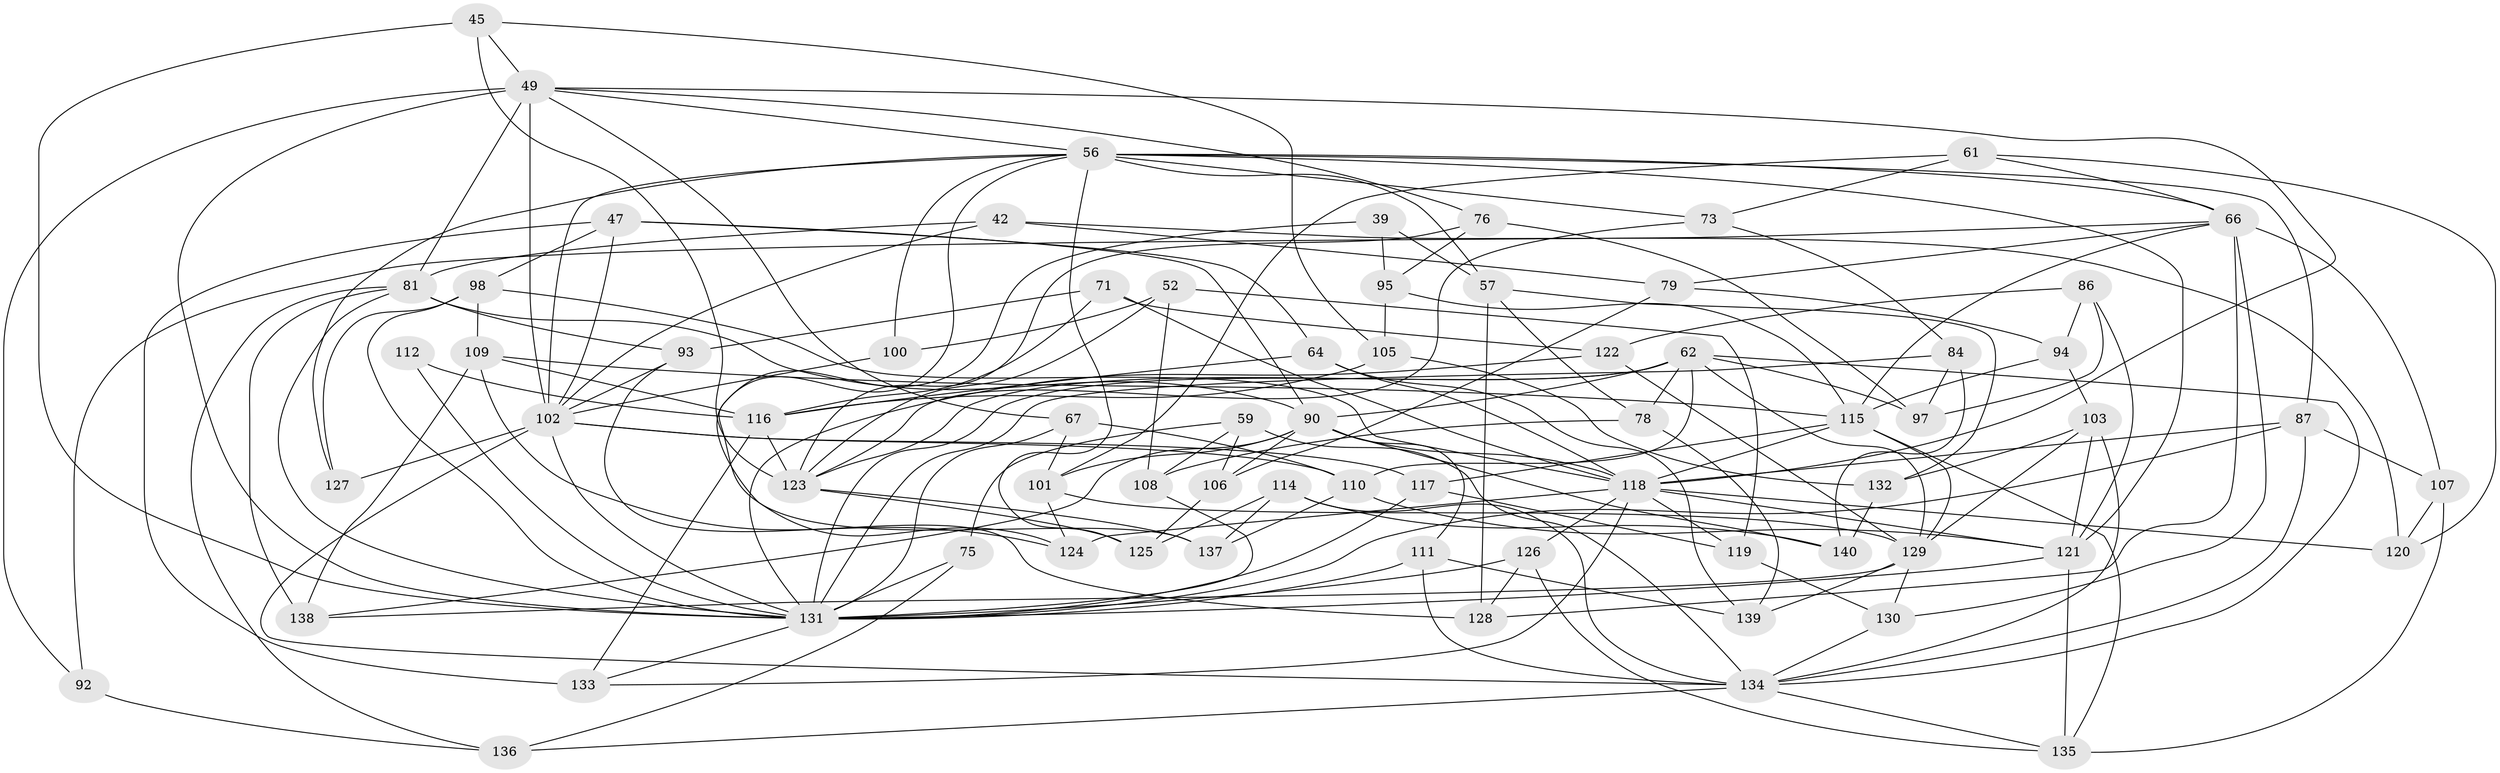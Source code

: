 // original degree distribution, {4: 1.0}
// Generated by graph-tools (version 1.1) at 2025/58/03/09/25 04:58:47]
// undirected, 70 vertices, 182 edges
graph export_dot {
graph [start="1"]
  node [color=gray90,style=filled];
  39;
  42;
  45;
  47 [super="+43"];
  49 [super="+1+6+15+17"];
  52;
  56 [super="+10+23+24+48"];
  57 [super="+12"];
  59;
  61;
  62 [super="+27+36+31+35"];
  64;
  66 [super="+8+14"];
  67;
  71;
  73;
  75;
  76;
  78;
  79;
  81 [super="+7+30"];
  84;
  86;
  87 [super="+77"];
  90 [super="+37+83+58"];
  92;
  93 [super="+69"];
  94;
  95;
  97;
  98 [super="+40"];
  100;
  101 [super="+74"];
  102 [super="+99+85"];
  103 [super="+91"];
  105;
  106;
  107;
  108;
  109 [super="+41"];
  110 [super="+65"];
  111;
  112 [super="+9"];
  114;
  115 [super="+82"];
  116 [super="+32+68"];
  117;
  118 [super="+104+60"];
  119;
  120;
  121 [super="+13+21+46"];
  122;
  123 [super="+19+50"];
  124;
  125;
  126;
  127;
  128;
  129 [super="+96"];
  130;
  131 [super="+88+72+113"];
  132;
  133;
  134 [super="+54"];
  135 [super="+38"];
  136 [super="+16"];
  137;
  138;
  139;
  140;
  39 -- 124;
  39 -- 57 [weight=2];
  39 -- 95;
  42 -- 81;
  42 -- 120;
  42 -- 79;
  42 -- 102;
  45 -- 105;
  45 -- 49;
  45 -- 123;
  45 -- 131;
  47 -- 64;
  47 -- 133;
  47 -- 102 [weight=2];
  47 -- 98;
  47 -- 90;
  49 -- 56;
  49 -- 118 [weight=2];
  49 -- 81;
  49 -- 67;
  49 -- 76;
  49 -- 92;
  49 -- 131;
  49 -- 102 [weight=3];
  52 -- 108;
  52 -- 119;
  52 -- 100;
  52 -- 123;
  56 -- 125;
  56 -- 137;
  56 -- 100;
  56 -- 66;
  56 -- 121 [weight=2];
  56 -- 73;
  56 -- 102;
  56 -- 57;
  56 -- 127;
  56 -- 87;
  57 -- 128;
  57 -- 132;
  57 -- 78;
  59 -- 75;
  59 -- 134;
  59 -- 106;
  59 -- 108;
  61 -- 73;
  61 -- 120;
  61 -- 101;
  61 -- 66;
  62 -- 97;
  62 -- 134;
  62 -- 129 [weight=2];
  62 -- 123;
  62 -- 78;
  62 -- 110 [weight=2];
  62 -- 131 [weight=2];
  62 -- 90 [weight=2];
  64 -- 118;
  64 -- 139;
  64 -- 116;
  66 -- 115;
  66 -- 107;
  66 -- 79;
  66 -- 130;
  66 -- 128;
  66 -- 92;
  67 -- 110;
  67 -- 101;
  67 -- 131;
  71 -- 122;
  71 -- 118;
  71 -- 93;
  71 -- 116;
  73 -- 123;
  73 -- 84;
  75 -- 131;
  75 -- 136 [weight=2];
  76 -- 97;
  76 -- 95;
  76 -- 123;
  78 -- 139;
  78 -- 108;
  79 -- 94;
  79 -- 106;
  81 -- 138;
  81 -- 136;
  81 -- 93 [weight=2];
  81 -- 131;
  81 -- 90;
  84 -- 140;
  84 -- 97;
  84 -- 131;
  86 -- 122;
  86 -- 94;
  86 -- 121;
  86 -- 97;
  87 -- 107;
  87 -- 118;
  87 -- 131 [weight=2];
  87 -- 134;
  90 -- 140;
  90 -- 101;
  90 -- 118;
  90 -- 111;
  90 -- 106;
  90 -- 138;
  92 -- 136 [weight=2];
  93 -- 128;
  93 -- 102 [weight=2];
  94 -- 103;
  94 -- 115;
  95 -- 105;
  95 -- 115;
  98 -- 127 [weight=2];
  98 -- 118;
  98 -- 131;
  98 -- 109;
  100 -- 102 [weight=2];
  101 -- 124;
  101 -- 129 [weight=2];
  102 -- 131 [weight=2];
  102 -- 134 [weight=2];
  102 -- 110;
  102 -- 117;
  102 -- 127;
  103 -- 132;
  103 -- 121 [weight=2];
  103 -- 129;
  103 -- 134;
  105 -- 132;
  105 -- 116;
  106 -- 125;
  107 -- 120;
  107 -- 135;
  108 -- 131;
  109 -- 116 [weight=2];
  109 -- 124;
  109 -- 115;
  109 -- 138;
  110 -- 121;
  110 -- 137;
  111 -- 139;
  111 -- 131;
  111 -- 134;
  112 -- 131 [weight=5];
  112 -- 116;
  114 -- 140;
  114 -- 125;
  114 -- 137;
  114 -- 134;
  115 -- 117;
  115 -- 135;
  115 -- 118;
  115 -- 129;
  116 -- 123;
  116 -- 133;
  117 -- 119;
  117 -- 131;
  118 -- 133;
  118 -- 124;
  118 -- 119;
  118 -- 120;
  118 -- 121;
  118 -- 126;
  119 -- 130;
  121 -- 135;
  121 -- 131 [weight=2];
  122 -- 131;
  122 -- 129;
  123 -- 137;
  123 -- 125;
  126 -- 128;
  126 -- 135;
  126 -- 131;
  129 -- 130;
  129 -- 138;
  129 -- 139;
  130 -- 134;
  131 -- 133;
  132 -- 140;
  134 -- 135 [weight=2];
  134 -- 136;
}
